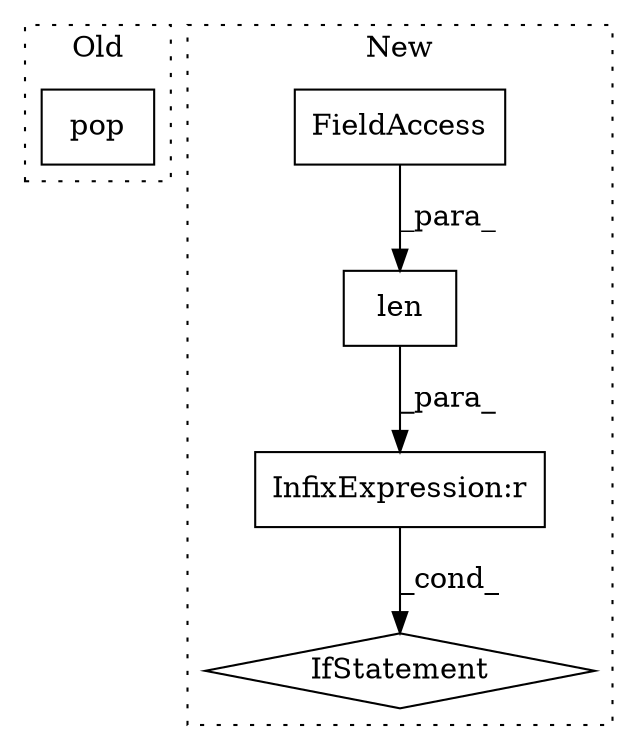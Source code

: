 digraph G {
subgraph cluster0 {
1 [label="pop" a="32" s="13352,13357" l="4,1" shape="box"];
label = "Old";
style="dotted";
}
subgraph cluster1 {
2 [label="len" a="32" s="14773,14799" l="4,1" shape="box"];
3 [label="InfixExpression:r" a="27" s="14800" l="4" shape="box"];
4 [label="IfStatement" a="25" s="14769,14805" l="4,2" shape="diamond"];
5 [label="FieldAccess" a="22" s="14777" l="22" shape="box"];
label = "New";
style="dotted";
}
2 -> 3 [label="_para_"];
3 -> 4 [label="_cond_"];
5 -> 2 [label="_para_"];
}